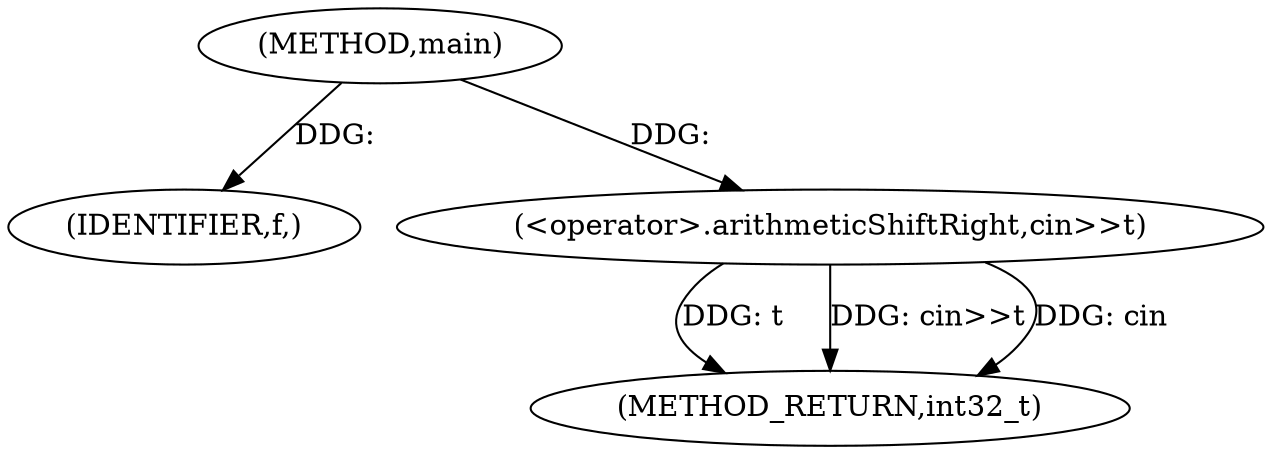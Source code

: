 digraph "main" {  
"1000264" [label = "(METHOD,main)" ]
"1000271" [label = "(METHOD_RETURN,int32_t)" ]
"1000266" [label = "(IDENTIFIER,f,)" ]
"1000268" [label = "(<operator>.arithmeticShiftRight,cin>>t)" ]
  "1000268" -> "1000271"  [ label = "DDG: t"] 
  "1000268" -> "1000271"  [ label = "DDG: cin>>t"] 
  "1000268" -> "1000271"  [ label = "DDG: cin"] 
  "1000264" -> "1000266"  [ label = "DDG: "] 
  "1000264" -> "1000268"  [ label = "DDG: "] 
}
